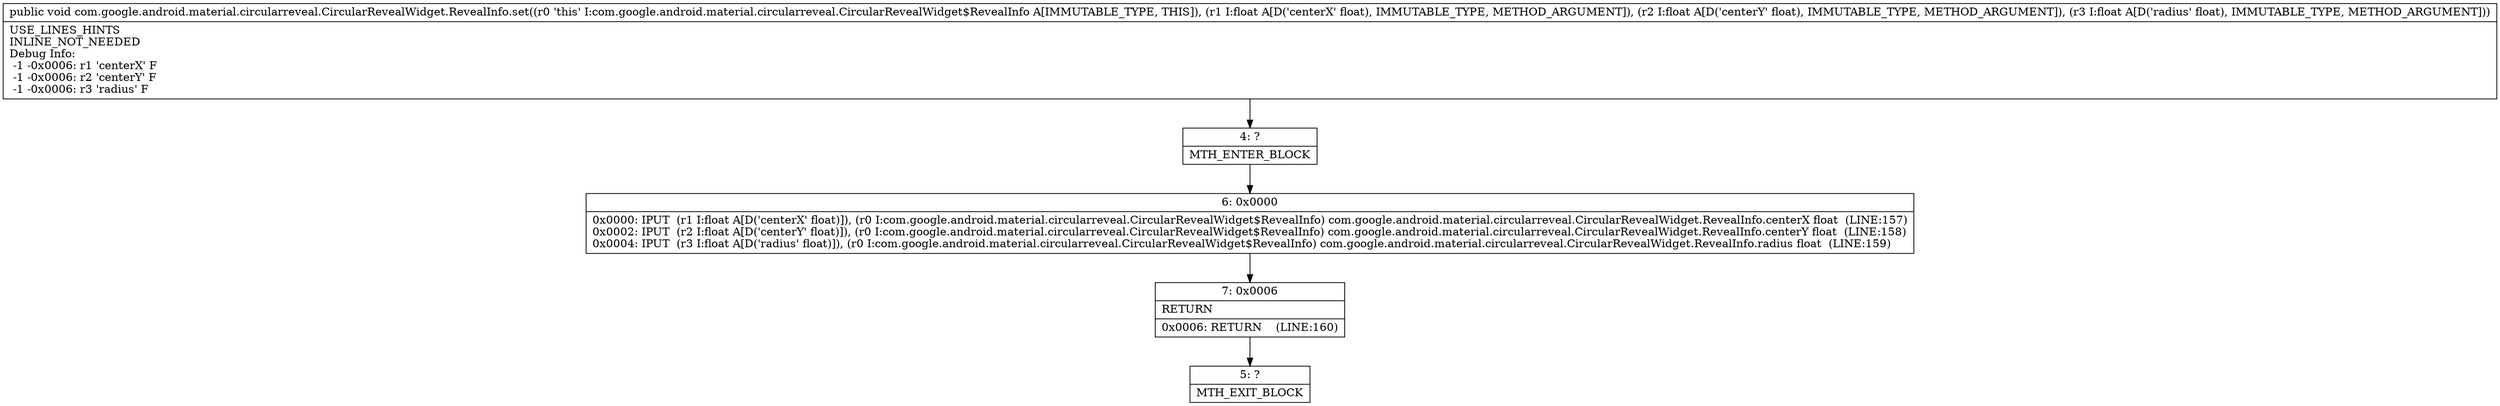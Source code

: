 digraph "CFG forcom.google.android.material.circularreveal.CircularRevealWidget.RevealInfo.set(FFF)V" {
Node_4 [shape=record,label="{4\:\ ?|MTH_ENTER_BLOCK\l}"];
Node_6 [shape=record,label="{6\:\ 0x0000|0x0000: IPUT  (r1 I:float A[D('centerX' float)]), (r0 I:com.google.android.material.circularreveal.CircularRevealWidget$RevealInfo) com.google.android.material.circularreveal.CircularRevealWidget.RevealInfo.centerX float  (LINE:157)\l0x0002: IPUT  (r2 I:float A[D('centerY' float)]), (r0 I:com.google.android.material.circularreveal.CircularRevealWidget$RevealInfo) com.google.android.material.circularreveal.CircularRevealWidget.RevealInfo.centerY float  (LINE:158)\l0x0004: IPUT  (r3 I:float A[D('radius' float)]), (r0 I:com.google.android.material.circularreveal.CircularRevealWidget$RevealInfo) com.google.android.material.circularreveal.CircularRevealWidget.RevealInfo.radius float  (LINE:159)\l}"];
Node_7 [shape=record,label="{7\:\ 0x0006|RETURN\l|0x0006: RETURN    (LINE:160)\l}"];
Node_5 [shape=record,label="{5\:\ ?|MTH_EXIT_BLOCK\l}"];
MethodNode[shape=record,label="{public void com.google.android.material.circularreveal.CircularRevealWidget.RevealInfo.set((r0 'this' I:com.google.android.material.circularreveal.CircularRevealWidget$RevealInfo A[IMMUTABLE_TYPE, THIS]), (r1 I:float A[D('centerX' float), IMMUTABLE_TYPE, METHOD_ARGUMENT]), (r2 I:float A[D('centerY' float), IMMUTABLE_TYPE, METHOD_ARGUMENT]), (r3 I:float A[D('radius' float), IMMUTABLE_TYPE, METHOD_ARGUMENT]))  | USE_LINES_HINTS\lINLINE_NOT_NEEDED\lDebug Info:\l  \-1 \-0x0006: r1 'centerX' F\l  \-1 \-0x0006: r2 'centerY' F\l  \-1 \-0x0006: r3 'radius' F\l}"];
MethodNode -> Node_4;Node_4 -> Node_6;
Node_6 -> Node_7;
Node_7 -> Node_5;
}


